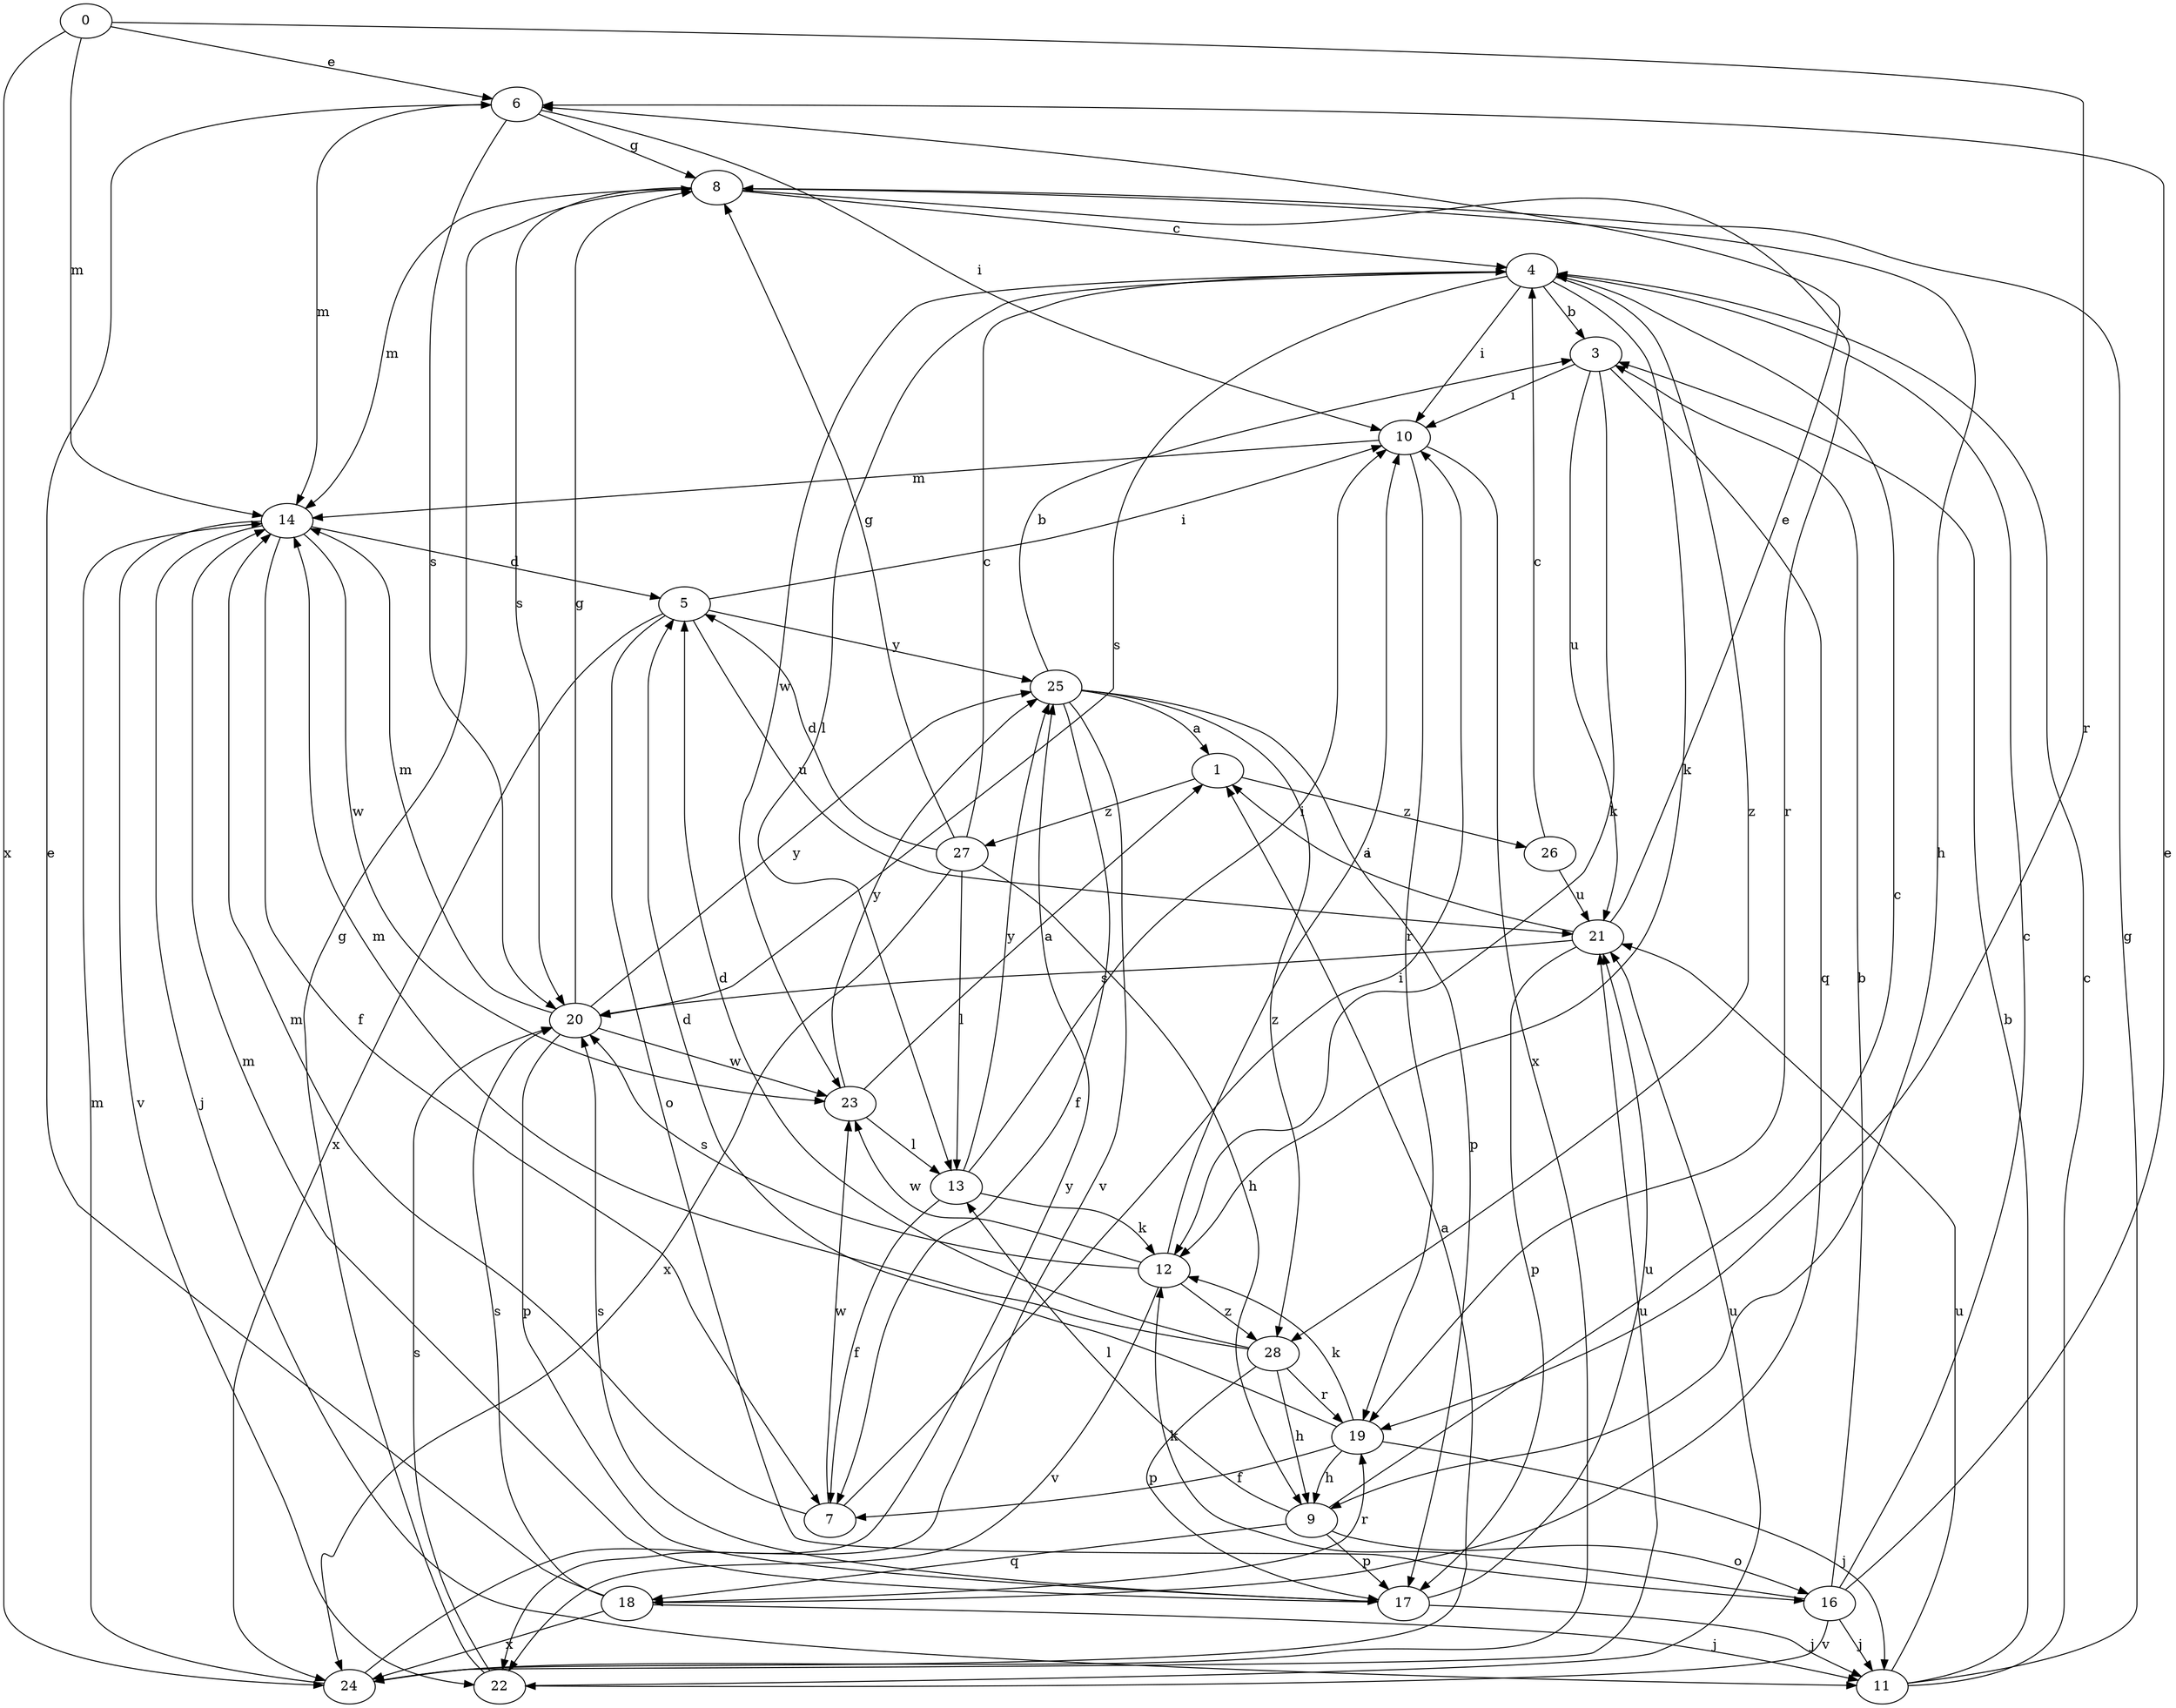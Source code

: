 strict digraph  {
0;
1;
3;
4;
5;
6;
7;
8;
9;
10;
11;
12;
13;
14;
16;
17;
18;
19;
20;
21;
22;
23;
24;
25;
26;
27;
28;
0 -> 6  [label=e];
0 -> 14  [label=m];
0 -> 19  [label=r];
0 -> 24  [label=x];
1 -> 26  [label=z];
1 -> 27  [label=z];
3 -> 10  [label=i];
3 -> 12  [label=k];
3 -> 18  [label=q];
3 -> 21  [label=u];
4 -> 3  [label=b];
4 -> 10  [label=i];
4 -> 12  [label=k];
4 -> 13  [label=l];
4 -> 20  [label=s];
4 -> 23  [label=w];
4 -> 28  [label=z];
5 -> 10  [label=i];
5 -> 16  [label=o];
5 -> 21  [label=u];
5 -> 24  [label=x];
5 -> 25  [label=y];
6 -> 8  [label=g];
6 -> 10  [label=i];
6 -> 14  [label=m];
6 -> 20  [label=s];
7 -> 10  [label=i];
7 -> 14  [label=m];
7 -> 23  [label=w];
8 -> 4  [label=c];
8 -> 9  [label=h];
8 -> 14  [label=m];
8 -> 19  [label=r];
8 -> 20  [label=s];
9 -> 4  [label=c];
9 -> 13  [label=l];
9 -> 16  [label=o];
9 -> 17  [label=p];
9 -> 18  [label=q];
10 -> 14  [label=m];
10 -> 19  [label=r];
10 -> 24  [label=x];
11 -> 3  [label=b];
11 -> 4  [label=c];
11 -> 8  [label=g];
11 -> 21  [label=u];
12 -> 10  [label=i];
12 -> 20  [label=s];
12 -> 22  [label=v];
12 -> 23  [label=w];
12 -> 28  [label=z];
13 -> 7  [label=f];
13 -> 10  [label=i];
13 -> 12  [label=k];
13 -> 25  [label=y];
14 -> 5  [label=d];
14 -> 7  [label=f];
14 -> 11  [label=j];
14 -> 22  [label=v];
14 -> 23  [label=w];
16 -> 3  [label=b];
16 -> 4  [label=c];
16 -> 6  [label=e];
16 -> 11  [label=j];
16 -> 12  [label=k];
16 -> 22  [label=v];
17 -> 11  [label=j];
17 -> 14  [label=m];
17 -> 20  [label=s];
17 -> 21  [label=u];
18 -> 6  [label=e];
18 -> 11  [label=j];
18 -> 19  [label=r];
18 -> 20  [label=s];
18 -> 24  [label=x];
19 -> 5  [label=d];
19 -> 7  [label=f];
19 -> 9  [label=h];
19 -> 11  [label=j];
19 -> 12  [label=k];
20 -> 8  [label=g];
20 -> 14  [label=m];
20 -> 17  [label=p];
20 -> 23  [label=w];
20 -> 25  [label=y];
21 -> 1  [label=a];
21 -> 6  [label=e];
21 -> 17  [label=p];
21 -> 20  [label=s];
22 -> 8  [label=g];
22 -> 20  [label=s];
22 -> 21  [label=u];
23 -> 1  [label=a];
23 -> 13  [label=l];
23 -> 25  [label=y];
24 -> 1  [label=a];
24 -> 14  [label=m];
24 -> 21  [label=u];
24 -> 25  [label=y];
25 -> 1  [label=a];
25 -> 3  [label=b];
25 -> 7  [label=f];
25 -> 17  [label=p];
25 -> 22  [label=v];
25 -> 28  [label=z];
26 -> 4  [label=c];
26 -> 21  [label=u];
27 -> 4  [label=c];
27 -> 5  [label=d];
27 -> 8  [label=g];
27 -> 9  [label=h];
27 -> 13  [label=l];
27 -> 24  [label=x];
28 -> 5  [label=d];
28 -> 9  [label=h];
28 -> 14  [label=m];
28 -> 17  [label=p];
28 -> 19  [label=r];
}
